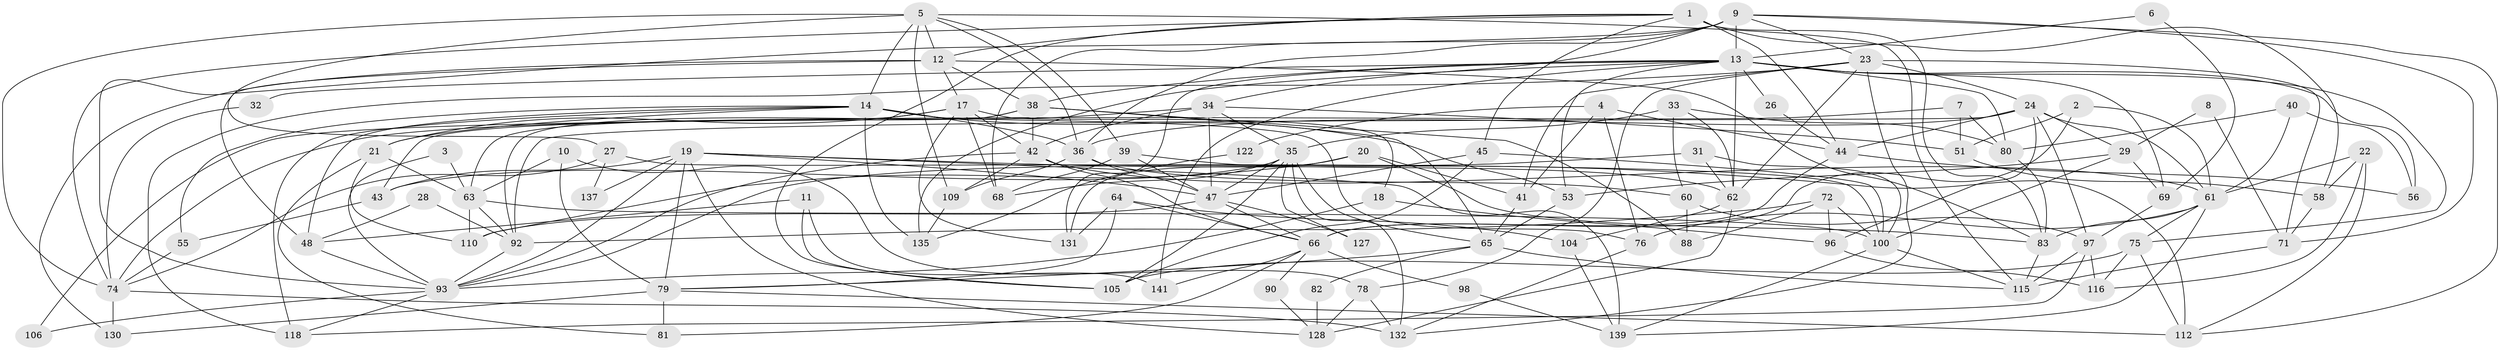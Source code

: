 // original degree distribution, {5: 0.16312056737588654, 3: 0.24822695035460993, 2: 0.1773049645390071, 7: 0.06382978723404255, 6: 0.09219858156028368, 4: 0.24113475177304963, 9: 0.0070921985815602835, 8: 0.0070921985815602835}
// Generated by graph-tools (version 1.1) at 2025/11/02/27/25 16:11:21]
// undirected, 94 vertices, 229 edges
graph export_dot {
graph [start="1"]
  node [color=gray90,style=filled];
  1 [super="+99"];
  2 [super="+16"];
  3;
  4 [super="+140"];
  5 [super="+113"];
  6;
  7 [super="+25"];
  8;
  9 [super="+15"];
  10;
  11;
  12 [super="+30"];
  13 [super="+46"];
  14 [super="+119"];
  17 [super="+138"];
  18;
  19 [super="+52"];
  20;
  21 [super="+86"];
  22 [super="+89"];
  23 [super="+134"];
  24 [super="+108"];
  26;
  27;
  28;
  29 [super="+37"];
  31;
  32;
  33 [super="+59"];
  34 [super="+54"];
  35 [super="+94"];
  36 [super="+49"];
  38 [super="+85"];
  39;
  40;
  41;
  42 [super="+50"];
  43;
  44 [super="+111"];
  45;
  47 [super="+129"];
  48 [super="+103"];
  51;
  53 [super="+120"];
  55;
  56 [super="+57"];
  58 [super="+87"];
  60;
  61 [super="+91"];
  62 [super="+67"];
  63 [super="+73"];
  64 [super="+70"];
  65 [super="+77"];
  66 [super="+123"];
  68;
  69;
  71 [super="+124"];
  72 [super="+125"];
  74 [super="+136"];
  75 [super="+107"];
  76;
  78 [super="+102"];
  79;
  80 [super="+95"];
  81;
  82;
  83 [super="+84"];
  88;
  90;
  92 [super="+126"];
  93 [super="+101"];
  96;
  97 [super="+133"];
  98;
  100 [super="+117"];
  104;
  105;
  106;
  109;
  110 [super="+114"];
  112;
  115 [super="+121"];
  116;
  118;
  122;
  127;
  128;
  130;
  131;
  132;
  135;
  137;
  139;
  141;
  1 -- 45;
  1 -- 44 [weight=3];
  1 -- 105;
  1 -- 83;
  1 -- 58;
  1 -- 12;
  1 -- 74;
  2 -- 66;
  2 -- 51;
  2 -- 61;
  3 -- 93;
  3 -- 63;
  4 -- 41;
  4 -- 122;
  4 -- 76;
  4 -- 44;
  5 -- 36;
  5 -- 109;
  5 -- 12;
  5 -- 27;
  5 -- 39;
  5 -- 74;
  5 -- 115;
  5 -- 14;
  6 -- 69;
  6 -- 13;
  7 -- 74;
  7 -- 51;
  7 -- 80 [weight=2];
  8 -- 29;
  8 -- 71;
  9 -- 112;
  9 -- 36;
  9 -- 68;
  9 -- 71;
  9 -- 93;
  9 -- 34;
  9 -- 13;
  9 -- 23;
  10 -- 79;
  10 -- 78;
  10 -- 63;
  11 -- 105;
  11 -- 141;
  11 -- 48;
  12 -- 130;
  12 -- 83;
  12 -- 17;
  12 -- 38;
  12 -- 48;
  13 -- 141;
  13 -- 38;
  13 -- 26;
  13 -- 32;
  13 -- 56;
  13 -- 131;
  13 -- 69;
  13 -- 135;
  13 -- 62;
  13 -- 75;
  13 -- 53;
  13 -- 80;
  14 -- 118;
  14 -- 48;
  14 -- 53;
  14 -- 135;
  14 -- 76;
  14 -- 55;
  14 -- 36;
  14 -- 21;
  17 -- 68;
  17 -- 43;
  17 -- 18;
  17 -- 131;
  17 -- 21;
  17 -- 42;
  18 -- 93;
  18 -- 96;
  19 -- 79;
  19 -- 112;
  19 -- 137;
  19 -- 139;
  19 -- 93;
  19 -- 128;
  19 -- 43;
  19 -- 47;
  20 -- 110;
  20 -- 131;
  20 -- 41;
  20 -- 83;
  21 -- 110;
  21 -- 81;
  21 -- 63;
  22 -- 112;
  22 -- 116;
  22 -- 61;
  22 -- 58;
  23 -- 41;
  23 -- 78;
  23 -- 132;
  23 -- 118;
  23 -- 71;
  23 -- 24;
  23 -- 62;
  24 -- 96;
  24 -- 36;
  24 -- 97;
  24 -- 61;
  24 -- 92;
  24 -- 44;
  24 -- 29;
  26 -- 44;
  27 -- 100;
  27 -- 137;
  27 -- 74;
  28 -- 92;
  28 -- 48;
  29 -- 69;
  29 -- 100;
  29 -- 53;
  31 -- 62;
  31 -- 93;
  31 -- 100;
  32 -- 74;
  33 -- 35;
  33 -- 60;
  33 -- 80;
  33 -- 62;
  34 -- 51;
  34 -- 35;
  34 -- 106;
  34 -- 47;
  34 -- 42;
  35 -- 68;
  35 -- 65;
  35 -- 105;
  35 -- 132;
  35 -- 43;
  35 -- 127;
  35 -- 47;
  36 -- 47;
  36 -- 60;
  36 -- 109;
  38 -- 88;
  38 -- 63;
  38 -- 92;
  38 -- 42;
  38 -- 65;
  39 -- 62;
  39 -- 68;
  39 -- 47;
  40 -- 56;
  40 -- 80;
  40 -- 61;
  41 -- 65;
  42 -- 61 [weight=2];
  42 -- 93;
  42 -- 66;
  42 -- 109;
  43 -- 55;
  44 -- 66;
  44 -- 56;
  45 -- 105;
  45 -- 100;
  45 -- 47;
  47 -- 110;
  47 -- 127;
  47 -- 66;
  48 -- 93;
  51 -- 58;
  53 -- 65;
  55 -- 74;
  58 -- 71;
  60 -- 88;
  60 -- 97;
  61 -- 76;
  61 -- 83;
  61 -- 75;
  61 -- 139;
  62 -- 128;
  62 -- 104;
  63 -- 110 [weight=2];
  63 -- 100;
  63 -- 92;
  64 -- 131;
  64 -- 79;
  64 -- 66;
  64 -- 104;
  65 -- 115;
  65 -- 82;
  65 -- 79;
  66 -- 81;
  66 -- 98;
  66 -- 90;
  66 -- 141;
  69 -- 97;
  71 -- 115;
  72 -- 100;
  72 -- 96;
  72 -- 88;
  72 -- 92;
  74 -- 132;
  74 -- 130;
  75 -- 105;
  75 -- 112;
  75 -- 116;
  76 -- 132;
  78 -- 128;
  78 -- 132;
  79 -- 81;
  79 -- 130;
  79 -- 112;
  80 -- 83;
  82 -- 128;
  83 -- 115;
  90 -- 128;
  92 -- 93;
  93 -- 106;
  93 -- 118;
  96 -- 116;
  97 -- 116;
  97 -- 115;
  97 -- 118;
  98 -- 139;
  100 -- 115;
  100 -- 139;
  104 -- 139;
  109 -- 135;
  122 -- 135;
}
